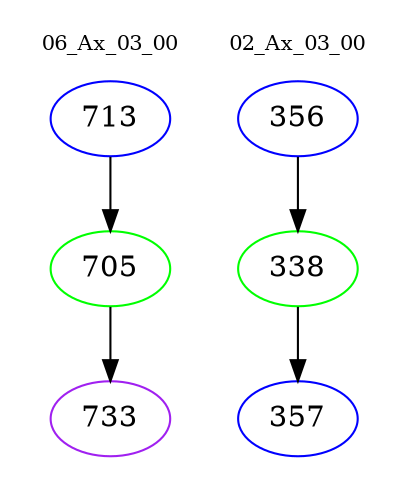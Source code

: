 digraph{
subgraph cluster_0 {
color = white
label = "06_Ax_03_00";
fontsize=10;
T0_713 [label="713", color="blue"]
T0_713 -> T0_705 [color="black"]
T0_705 [label="705", color="green"]
T0_705 -> T0_733 [color="black"]
T0_733 [label="733", color="purple"]
}
subgraph cluster_1 {
color = white
label = "02_Ax_03_00";
fontsize=10;
T1_356 [label="356", color="blue"]
T1_356 -> T1_338 [color="black"]
T1_338 [label="338", color="green"]
T1_338 -> T1_357 [color="black"]
T1_357 [label="357", color="blue"]
}
}
